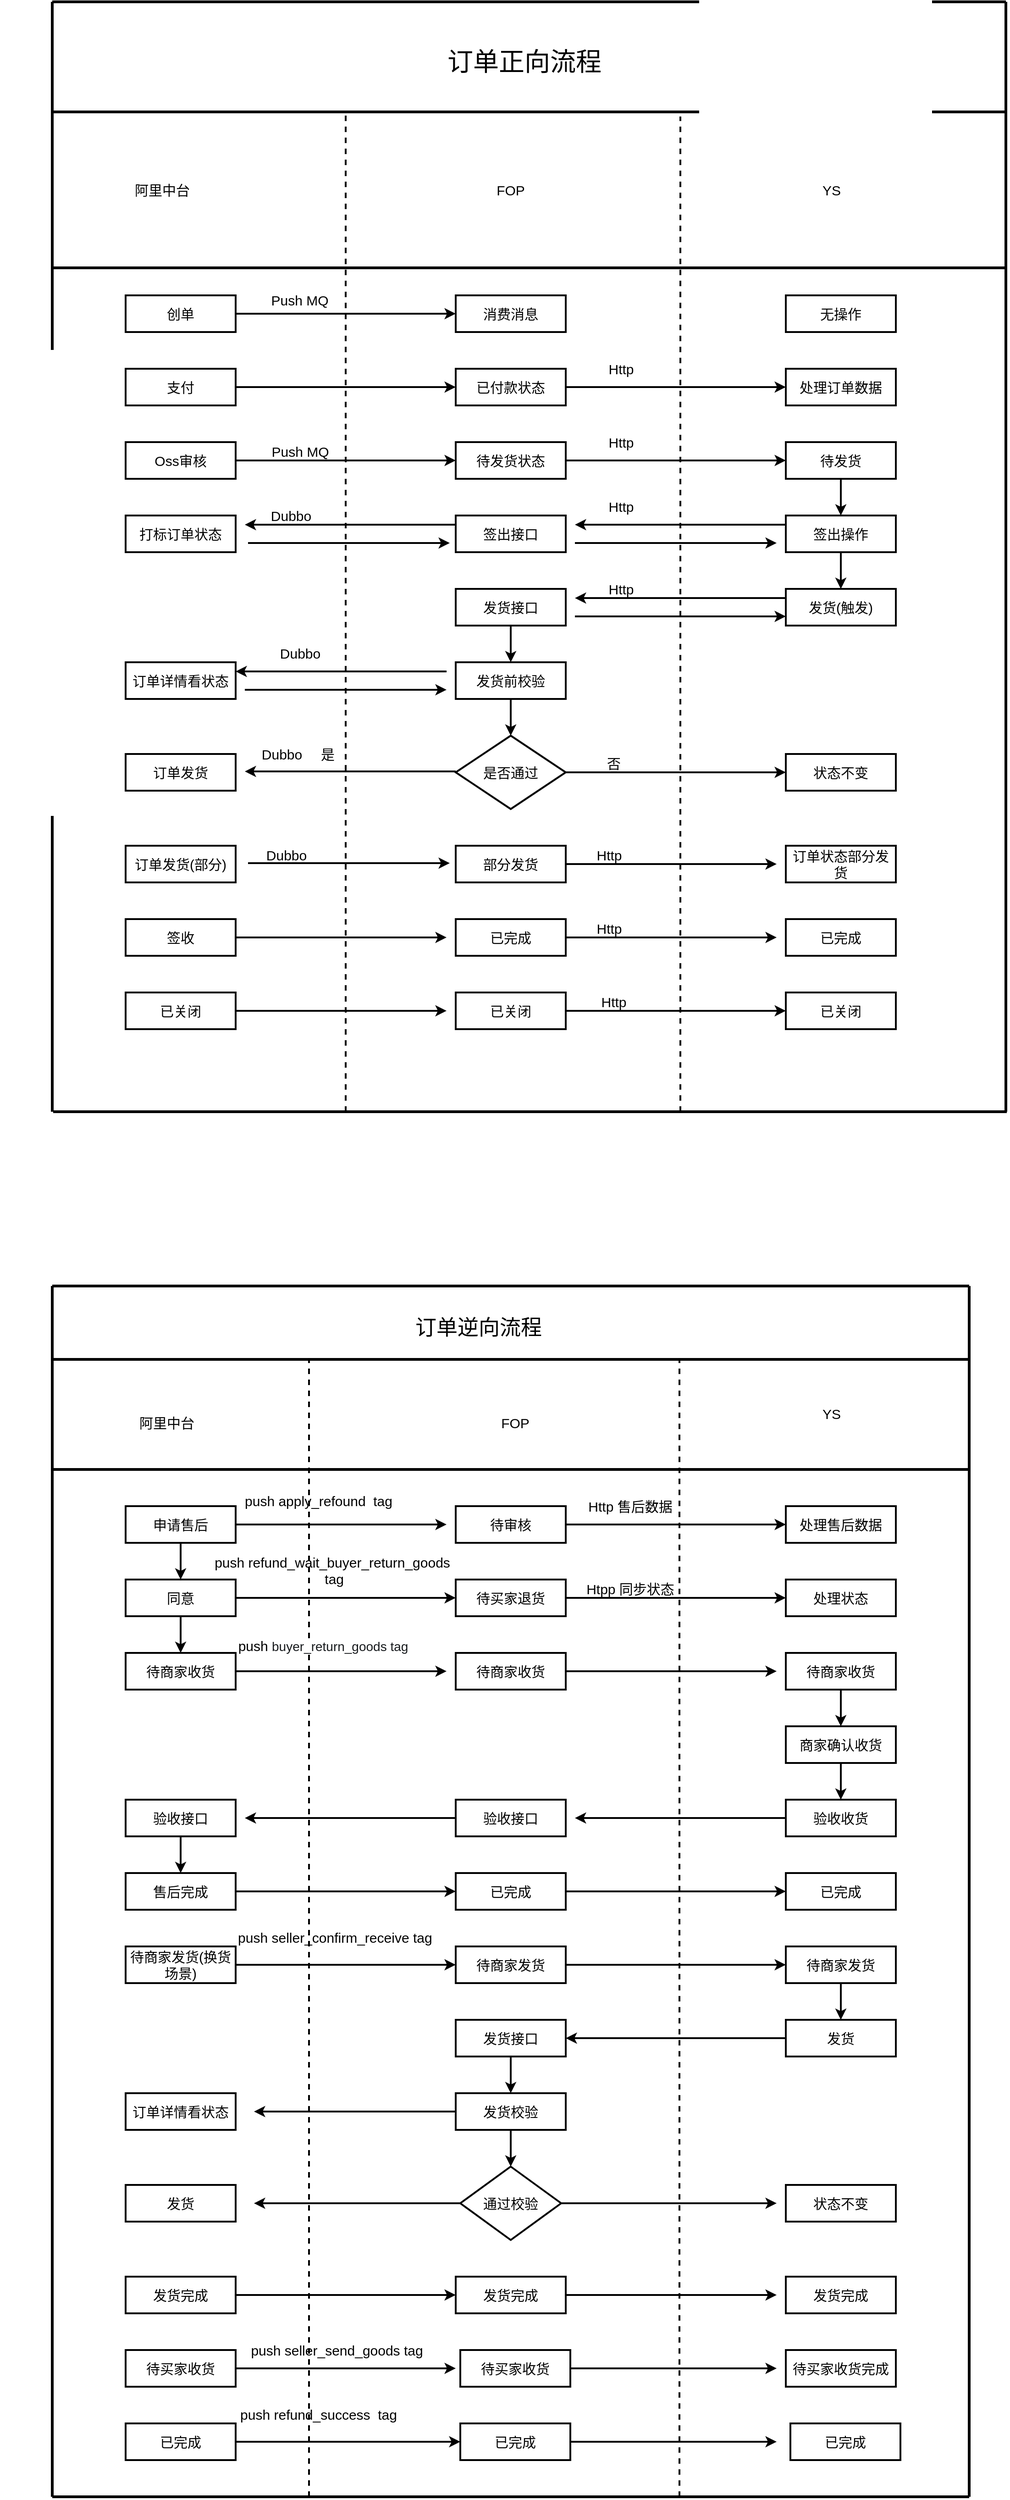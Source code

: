 <mxfile version="15.8.3" type="github">
  <diagram id="vfUaAV9-EmiEBsWPeIF8" name="第 1 页">
    <mxGraphModel dx="1326" dy="762" grid="1" gridSize="10" guides="1" tooltips="1" connect="1" arrows="1" fold="1" page="1" pageScale="1" pageWidth="827" pageHeight="1169" math="0" shadow="0">
      <root>
        <mxCell id="0" />
        <mxCell id="1" parent="0" />
        <mxCell id="Dxqzf1UQk-dlqPPLC9W0-2" value="" style="shape=link;html=1;rounded=0;" edge="1" parent="1">
          <mxGeometry width="100" relative="1" as="geometry">
            <mxPoint x="160" y="260" as="sourcePoint" />
            <mxPoint x="160" y="260" as="targetPoint" />
          </mxGeometry>
        </mxCell>
        <mxCell id="Dxqzf1UQk-dlqPPLC9W0-3" value="" style="endArrow=none;html=1;rounded=0;strokeWidth=3;" edge="1" parent="1">
          <mxGeometry width="50" height="50" relative="1" as="geometry">
            <mxPoint x="200" y="120" as="sourcePoint" />
            <mxPoint x="1240" y="120" as="targetPoint" />
          </mxGeometry>
        </mxCell>
        <mxCell id="Dxqzf1UQk-dlqPPLC9W0-5" value="" style="endArrow=none;html=1;rounded=0;strokeWidth=3;" edge="1" parent="1">
          <mxGeometry width="50" height="50" relative="1" as="geometry">
            <mxPoint x="200" y="1330" as="sourcePoint" />
            <mxPoint x="200" y="120" as="targetPoint" />
          </mxGeometry>
        </mxCell>
        <mxCell id="Dxqzf1UQk-dlqPPLC9W0-6" value="&lt;font style=&quot;font-size: 15px&quot;&gt;阿里中台&lt;/font&gt;" style="text;html=1;strokeColor=none;fillColor=none;align=center;verticalAlign=middle;whiteSpace=wrap;rounded=0;strokeWidth=3;" vertex="1" parent="1">
          <mxGeometry x="280" y="310" width="80" height="30" as="geometry" />
        </mxCell>
        <mxCell id="Dxqzf1UQk-dlqPPLC9W0-8" value="&lt;span style=&quot;font-size: 15px&quot;&gt;FOP&lt;/span&gt;" style="text;html=1;strokeColor=none;fillColor=none;align=center;verticalAlign=middle;whiteSpace=wrap;rounded=0;strokeWidth=3;" vertex="1" parent="1">
          <mxGeometry x="660" y="310" width="80" height="30" as="geometry" />
        </mxCell>
        <mxCell id="Dxqzf1UQk-dlqPPLC9W0-9" value="&lt;span style=&quot;font-size: 15px&quot;&gt;YS&lt;/span&gt;" style="text;html=1;strokeColor=none;fillColor=none;align=center;verticalAlign=middle;whiteSpace=wrap;rounded=0;strokeWidth=3;" vertex="1" parent="1">
          <mxGeometry x="1010" y="310" width="80" height="30" as="geometry" />
        </mxCell>
        <mxCell id="Dxqzf1UQk-dlqPPLC9W0-13" style="edgeStyle=orthogonalEdgeStyle;rounded=0;orthogonalLoop=1;jettySize=auto;html=1;entryX=0;entryY=0.5;entryDx=0;entryDy=0;fontSize=15;strokeWidth=2;" edge="1" parent="1" source="Dxqzf1UQk-dlqPPLC9W0-10" target="Dxqzf1UQk-dlqPPLC9W0-11">
          <mxGeometry relative="1" as="geometry" />
        </mxCell>
        <mxCell id="Dxqzf1UQk-dlqPPLC9W0-10" value="创单" style="rounded=0;whiteSpace=wrap;html=1;fontSize=15;strokeWidth=2;" vertex="1" parent="1">
          <mxGeometry x="280" y="440" width="120" height="40" as="geometry" />
        </mxCell>
        <mxCell id="Dxqzf1UQk-dlqPPLC9W0-11" value="消费消息" style="rounded=0;whiteSpace=wrap;html=1;fontSize=15;strokeWidth=2;" vertex="1" parent="1">
          <mxGeometry x="640" y="440" width="120" height="40" as="geometry" />
        </mxCell>
        <mxCell id="Dxqzf1UQk-dlqPPLC9W0-12" value="无操作" style="rounded=0;whiteSpace=wrap;html=1;fontSize=15;strokeWidth=2;" vertex="1" parent="1">
          <mxGeometry x="1000" y="440" width="120" height="40" as="geometry" />
        </mxCell>
        <mxCell id="Dxqzf1UQk-dlqPPLC9W0-14" value="Push MQ" style="text;html=1;strokeColor=none;fillColor=none;align=center;verticalAlign=middle;whiteSpace=wrap;rounded=0;fontSize=15;" vertex="1" parent="1">
          <mxGeometry x="425" y="430" width="90" height="30" as="geometry" />
        </mxCell>
        <mxCell id="Dxqzf1UQk-dlqPPLC9W0-17" style="edgeStyle=orthogonalEdgeStyle;rounded=0;orthogonalLoop=1;jettySize=auto;html=1;entryX=0;entryY=0.5;entryDx=0;entryDy=0;fontSize=15;strokeWidth=2;" edge="1" parent="1" source="Dxqzf1UQk-dlqPPLC9W0-15" target="Dxqzf1UQk-dlqPPLC9W0-16">
          <mxGeometry relative="1" as="geometry" />
        </mxCell>
        <mxCell id="Dxqzf1UQk-dlqPPLC9W0-15" value="支付" style="rounded=0;whiteSpace=wrap;html=1;fontSize=15;strokeWidth=2;" vertex="1" parent="1">
          <mxGeometry x="280" y="520" width="120" height="40" as="geometry" />
        </mxCell>
        <mxCell id="Dxqzf1UQk-dlqPPLC9W0-19" style="edgeStyle=orthogonalEdgeStyle;rounded=0;orthogonalLoop=1;jettySize=auto;html=1;entryX=0;entryY=0.5;entryDx=0;entryDy=0;fontSize=15;strokeWidth=2;" edge="1" parent="1" source="Dxqzf1UQk-dlqPPLC9W0-16" target="Dxqzf1UQk-dlqPPLC9W0-18">
          <mxGeometry relative="1" as="geometry" />
        </mxCell>
        <mxCell id="Dxqzf1UQk-dlqPPLC9W0-16" value="已付款状态" style="rounded=0;whiteSpace=wrap;html=1;fontSize=15;strokeWidth=2;" vertex="1" parent="1">
          <mxGeometry x="640" y="520" width="120" height="40" as="geometry" />
        </mxCell>
        <mxCell id="Dxqzf1UQk-dlqPPLC9W0-18" value="处理订单数据" style="rounded=0;whiteSpace=wrap;html=1;fontSize=15;strokeWidth=2;" vertex="1" parent="1">
          <mxGeometry x="1000" y="520" width="120" height="40" as="geometry" />
        </mxCell>
        <mxCell id="Dxqzf1UQk-dlqPPLC9W0-20" value="Http" style="text;html=1;align=center;verticalAlign=middle;resizable=0;points=[];autosize=1;strokeColor=none;fillColor=none;fontSize=15;" vertex="1" parent="1">
          <mxGeometry x="800" y="510" width="40" height="20" as="geometry" />
        </mxCell>
        <mxCell id="Dxqzf1UQk-dlqPPLC9W0-24" style="edgeStyle=orthogonalEdgeStyle;rounded=0;orthogonalLoop=1;jettySize=auto;html=1;entryX=0;entryY=0.5;entryDx=0;entryDy=0;fontSize=15;strokeWidth=2;" edge="1" parent="1" source="Dxqzf1UQk-dlqPPLC9W0-21" target="Dxqzf1UQk-dlqPPLC9W0-22">
          <mxGeometry relative="1" as="geometry" />
        </mxCell>
        <mxCell id="Dxqzf1UQk-dlqPPLC9W0-21" value="Oss审核" style="rounded=0;whiteSpace=wrap;html=1;fontSize=15;strokeWidth=2;" vertex="1" parent="1">
          <mxGeometry x="280" y="600" width="120" height="40" as="geometry" />
        </mxCell>
        <mxCell id="Dxqzf1UQk-dlqPPLC9W0-25" style="edgeStyle=orthogonalEdgeStyle;rounded=0;orthogonalLoop=1;jettySize=auto;html=1;entryX=0;entryY=0.5;entryDx=0;entryDy=0;fontSize=15;strokeWidth=2;" edge="1" parent="1" source="Dxqzf1UQk-dlqPPLC9W0-22" target="Dxqzf1UQk-dlqPPLC9W0-23">
          <mxGeometry relative="1" as="geometry" />
        </mxCell>
        <mxCell id="Dxqzf1UQk-dlqPPLC9W0-22" value="待发货状态" style="rounded=0;whiteSpace=wrap;html=1;fontSize=15;strokeWidth=2;" vertex="1" parent="1">
          <mxGeometry x="640" y="600" width="120" height="40" as="geometry" />
        </mxCell>
        <mxCell id="Dxqzf1UQk-dlqPPLC9W0-29" value="" style="edgeStyle=orthogonalEdgeStyle;rounded=0;orthogonalLoop=1;jettySize=auto;html=1;fontSize=15;strokeWidth=2;" edge="1" parent="1" source="Dxqzf1UQk-dlqPPLC9W0-23" target="Dxqzf1UQk-dlqPPLC9W0-28">
          <mxGeometry relative="1" as="geometry" />
        </mxCell>
        <mxCell id="Dxqzf1UQk-dlqPPLC9W0-23" value="待发货" style="rounded=0;whiteSpace=wrap;html=1;fontSize=15;strokeWidth=2;" vertex="1" parent="1">
          <mxGeometry x="1000" y="600" width="120" height="40" as="geometry" />
        </mxCell>
        <mxCell id="Dxqzf1UQk-dlqPPLC9W0-26" value="Http" style="text;html=1;align=center;verticalAlign=middle;resizable=0;points=[];autosize=1;strokeColor=none;fillColor=none;fontSize=15;" vertex="1" parent="1">
          <mxGeometry x="800" y="590" width="40" height="20" as="geometry" />
        </mxCell>
        <mxCell id="Dxqzf1UQk-dlqPPLC9W0-27" value="Push MQ" style="text;html=1;align=center;verticalAlign=middle;resizable=0;points=[];autosize=1;strokeColor=none;fillColor=none;fontSize=15;" vertex="1" parent="1">
          <mxGeometry x="430" y="600" width="80" height="20" as="geometry" />
        </mxCell>
        <mxCell id="Dxqzf1UQk-dlqPPLC9W0-40" style="edgeStyle=orthogonalEdgeStyle;rounded=0;orthogonalLoop=1;jettySize=auto;html=1;entryX=0.5;entryY=0;entryDx=0;entryDy=0;fontSize=15;strokeWidth=2;" edge="1" parent="1" source="Dxqzf1UQk-dlqPPLC9W0-28" target="Dxqzf1UQk-dlqPPLC9W0-39">
          <mxGeometry relative="1" as="geometry" />
        </mxCell>
        <mxCell id="Dxqzf1UQk-dlqPPLC9W0-28" value="签出操作" style="rounded=0;whiteSpace=wrap;html=1;fontSize=15;strokeWidth=2;" vertex="1" parent="1">
          <mxGeometry x="1000" y="680" width="120" height="40" as="geometry" />
        </mxCell>
        <mxCell id="Dxqzf1UQk-dlqPPLC9W0-30" value="签出接口" style="rounded=0;whiteSpace=wrap;html=1;fontSize=15;strokeWidth=2;" vertex="1" parent="1">
          <mxGeometry x="640" y="680" width="120" height="40" as="geometry" />
        </mxCell>
        <mxCell id="Dxqzf1UQk-dlqPPLC9W0-31" value="打标订单状态" style="rounded=0;whiteSpace=wrap;html=1;fontSize=15;strokeWidth=2;" vertex="1" parent="1">
          <mxGeometry x="280" y="680" width="120" height="40" as="geometry" />
        </mxCell>
        <mxCell id="Dxqzf1UQk-dlqPPLC9W0-33" value="" style="endArrow=classic;html=1;rounded=0;fontSize=15;strokeWidth=2;" edge="1" parent="1">
          <mxGeometry width="50" height="50" relative="1" as="geometry">
            <mxPoint x="990" y="690" as="sourcePoint" />
            <mxPoint x="770" y="690" as="targetPoint" />
            <Array as="points">
              <mxPoint x="1000" y="690" />
            </Array>
          </mxGeometry>
        </mxCell>
        <mxCell id="Dxqzf1UQk-dlqPPLC9W0-34" value="" style="endArrow=classic;html=1;rounded=0;fontSize=15;strokeWidth=2;" edge="1" parent="1">
          <mxGeometry width="50" height="50" relative="1" as="geometry">
            <mxPoint x="630" y="690" as="sourcePoint" />
            <mxPoint x="410" y="690" as="targetPoint" />
            <Array as="points">
              <mxPoint x="640" y="690" />
            </Array>
          </mxGeometry>
        </mxCell>
        <mxCell id="Dxqzf1UQk-dlqPPLC9W0-35" value="" style="endArrow=classic;html=1;rounded=0;fontSize=15;strokeWidth=2;" edge="1" parent="1">
          <mxGeometry width="50" height="50" relative="1" as="geometry">
            <mxPoint x="423.5" y="710" as="sourcePoint" />
            <mxPoint x="633.5" y="710" as="targetPoint" />
            <Array as="points">
              <mxPoint x="413.5" y="710" />
            </Array>
          </mxGeometry>
        </mxCell>
        <mxCell id="Dxqzf1UQk-dlqPPLC9W0-36" value="" style="endArrow=classic;html=1;rounded=0;fontSize=15;strokeWidth=2;" edge="1" parent="1">
          <mxGeometry width="50" height="50" relative="1" as="geometry">
            <mxPoint x="780" y="710" as="sourcePoint" />
            <mxPoint x="990" y="710" as="targetPoint" />
            <Array as="points">
              <mxPoint x="770" y="710" />
            </Array>
          </mxGeometry>
        </mxCell>
        <mxCell id="Dxqzf1UQk-dlqPPLC9W0-37" value="Http" style="text;html=1;align=center;verticalAlign=middle;resizable=0;points=[];autosize=1;strokeColor=none;fillColor=none;fontSize=15;" vertex="1" parent="1">
          <mxGeometry x="800" y="660" width="40" height="20" as="geometry" />
        </mxCell>
        <mxCell id="Dxqzf1UQk-dlqPPLC9W0-38" value="Dubbo" style="text;html=1;align=center;verticalAlign=middle;resizable=0;points=[];autosize=1;strokeColor=none;fillColor=none;fontSize=15;" vertex="1" parent="1">
          <mxGeometry x="430" y="670" width="60" height="20" as="geometry" />
        </mxCell>
        <mxCell id="Dxqzf1UQk-dlqPPLC9W0-39" value="发货(触发)" style="rounded=0;whiteSpace=wrap;html=1;fontSize=15;strokeWidth=2;" vertex="1" parent="1">
          <mxGeometry x="1000" y="760" width="120" height="40" as="geometry" />
        </mxCell>
        <mxCell id="Dxqzf1UQk-dlqPPLC9W0-50" value="" style="edgeStyle=orthogonalEdgeStyle;rounded=0;orthogonalLoop=1;jettySize=auto;html=1;fontSize=15;strokeWidth=2;" edge="1" parent="1" source="Dxqzf1UQk-dlqPPLC9W0-41" target="Dxqzf1UQk-dlqPPLC9W0-49">
          <mxGeometry relative="1" as="geometry" />
        </mxCell>
        <mxCell id="Dxqzf1UQk-dlqPPLC9W0-41" value="发货接口" style="rounded=0;whiteSpace=wrap;html=1;fontSize=15;strokeWidth=2;" vertex="1" parent="1">
          <mxGeometry x="640" y="760" width="120" height="40" as="geometry" />
        </mxCell>
        <mxCell id="Dxqzf1UQk-dlqPPLC9W0-42" value="订单详情看状态" style="rounded=0;whiteSpace=wrap;html=1;fontSize=15;strokeWidth=2;" vertex="1" parent="1">
          <mxGeometry x="280" y="840" width="120" height="40" as="geometry" />
        </mxCell>
        <mxCell id="Dxqzf1UQk-dlqPPLC9W0-43" value="" style="endArrow=classic;html=1;rounded=0;fontSize=15;strokeWidth=2;" edge="1" parent="1">
          <mxGeometry width="50" height="50" relative="1" as="geometry">
            <mxPoint x="990" y="770" as="sourcePoint" />
            <mxPoint x="770" y="770" as="targetPoint" />
            <Array as="points">
              <mxPoint x="1000" y="770" />
              <mxPoint x="890" y="770" />
            </Array>
          </mxGeometry>
        </mxCell>
        <mxCell id="Dxqzf1UQk-dlqPPLC9W0-44" value="" style="endArrow=classic;html=1;rounded=0;fontSize=15;strokeWidth=2;" edge="1" parent="1">
          <mxGeometry width="50" height="50" relative="1" as="geometry">
            <mxPoint x="790" y="790" as="sourcePoint" />
            <mxPoint x="1000" y="790" as="targetPoint" />
            <Array as="points">
              <mxPoint x="770" y="790" />
            </Array>
          </mxGeometry>
        </mxCell>
        <mxCell id="Dxqzf1UQk-dlqPPLC9W0-45" value="" style="endArrow=classic;html=1;rounded=0;fontSize=15;strokeWidth=2;" edge="1" parent="1">
          <mxGeometry width="50" height="50" relative="1" as="geometry">
            <mxPoint x="420" y="870" as="sourcePoint" />
            <mxPoint x="630" y="870" as="targetPoint" />
            <Array as="points">
              <mxPoint x="410" y="870" />
            </Array>
          </mxGeometry>
        </mxCell>
        <mxCell id="Dxqzf1UQk-dlqPPLC9W0-46" value="" style="endArrow=classic;html=1;rounded=0;fontSize=15;strokeWidth=2;" edge="1" parent="1">
          <mxGeometry width="50" height="50" relative="1" as="geometry">
            <mxPoint x="630" y="959" as="sourcePoint" />
            <mxPoint x="410" y="959" as="targetPoint" />
            <Array as="points">
              <mxPoint x="640" y="959" />
              <mxPoint x="530" y="959" />
            </Array>
          </mxGeometry>
        </mxCell>
        <mxCell id="Dxqzf1UQk-dlqPPLC9W0-47" value="Dubbo" style="text;html=1;align=center;verticalAlign=middle;resizable=0;points=[];autosize=1;strokeColor=none;fillColor=none;fontSize=15;" vertex="1" parent="1">
          <mxGeometry x="440" y="820" width="60" height="20" as="geometry" />
        </mxCell>
        <mxCell id="Dxqzf1UQk-dlqPPLC9W0-48" value="Http" style="text;html=1;align=center;verticalAlign=middle;resizable=0;points=[];autosize=1;strokeColor=none;fillColor=none;fontSize=15;" vertex="1" parent="1">
          <mxGeometry x="800" y="750" width="40" height="20" as="geometry" />
        </mxCell>
        <mxCell id="Dxqzf1UQk-dlqPPLC9W0-53" value="" style="edgeStyle=orthogonalEdgeStyle;rounded=0;orthogonalLoop=1;jettySize=auto;html=1;fontSize=15;strokeWidth=2;" edge="1" parent="1" source="Dxqzf1UQk-dlqPPLC9W0-49" target="Dxqzf1UQk-dlqPPLC9W0-52">
          <mxGeometry relative="1" as="geometry" />
        </mxCell>
        <mxCell id="Dxqzf1UQk-dlqPPLC9W0-49" value="发货前校验" style="rounded=0;whiteSpace=wrap;html=1;fontSize=15;strokeWidth=2;" vertex="1" parent="1">
          <mxGeometry x="640" y="840" width="120" height="40" as="geometry" />
        </mxCell>
        <mxCell id="Dxqzf1UQk-dlqPPLC9W0-55" style="edgeStyle=orthogonalEdgeStyle;rounded=0;orthogonalLoop=1;jettySize=auto;html=1;entryX=0;entryY=0.5;entryDx=0;entryDy=0;fontSize=15;strokeWidth=2;" edge="1" parent="1" source="Dxqzf1UQk-dlqPPLC9W0-52" target="Dxqzf1UQk-dlqPPLC9W0-54">
          <mxGeometry relative="1" as="geometry" />
        </mxCell>
        <mxCell id="Dxqzf1UQk-dlqPPLC9W0-52" value="是否通过" style="rhombus;whiteSpace=wrap;html=1;fontSize=15;strokeWidth=2;" vertex="1" parent="1">
          <mxGeometry x="640" y="920" width="120" height="80" as="geometry" />
        </mxCell>
        <mxCell id="Dxqzf1UQk-dlqPPLC9W0-54" value="状态不变" style="rounded=0;whiteSpace=wrap;html=1;fontSize=15;strokeWidth=2;" vertex="1" parent="1">
          <mxGeometry x="1000" y="940" width="120" height="40" as="geometry" />
        </mxCell>
        <mxCell id="Dxqzf1UQk-dlqPPLC9W0-56" value="否" style="text;html=1;align=center;verticalAlign=middle;resizable=0;points=[];autosize=1;strokeColor=none;fillColor=none;fontSize=15;" vertex="1" parent="1">
          <mxGeometry x="797" y="940" width="30" height="20" as="geometry" />
        </mxCell>
        <mxCell id="Dxqzf1UQk-dlqPPLC9W0-57" value="订单发货" style="rounded=0;whiteSpace=wrap;html=1;fontSize=15;strokeWidth=2;" vertex="1" parent="1">
          <mxGeometry x="280" y="940" width="120" height="40" as="geometry" />
        </mxCell>
        <mxCell id="Dxqzf1UQk-dlqPPLC9W0-58" value="" style="endArrow=classic;html=1;rounded=0;fontSize=15;strokeWidth=2;" edge="1" parent="1">
          <mxGeometry width="50" height="50" relative="1" as="geometry">
            <mxPoint x="620" y="850" as="sourcePoint" />
            <mxPoint x="400" y="850" as="targetPoint" />
            <Array as="points">
              <mxPoint x="630" y="850" />
            </Array>
          </mxGeometry>
        </mxCell>
        <mxCell id="Dxqzf1UQk-dlqPPLC9W0-59" value="Dubbo" style="text;html=1;align=center;verticalAlign=middle;resizable=0;points=[];autosize=1;strokeColor=none;fillColor=none;fontSize=15;" vertex="1" parent="1">
          <mxGeometry x="420" y="930" width="60" height="20" as="geometry" />
        </mxCell>
        <mxCell id="Dxqzf1UQk-dlqPPLC9W0-65" style="edgeStyle=orthogonalEdgeStyle;rounded=0;orthogonalLoop=1;jettySize=auto;html=1;fontSize=15;strokeWidth=2;" edge="1" parent="1" source="Dxqzf1UQk-dlqPPLC9W0-60">
          <mxGeometry relative="1" as="geometry">
            <mxPoint x="990" y="1060" as="targetPoint" />
          </mxGeometry>
        </mxCell>
        <mxCell id="Dxqzf1UQk-dlqPPLC9W0-60" value="部分发货" style="rounded=0;whiteSpace=wrap;html=1;fontSize=15;strokeWidth=2;" vertex="1" parent="1">
          <mxGeometry x="640" y="1040" width="120" height="40" as="geometry" />
        </mxCell>
        <mxCell id="Dxqzf1UQk-dlqPPLC9W0-63" value="是" style="text;html=1;align=center;verticalAlign=middle;resizable=0;points=[];autosize=1;strokeColor=none;fillColor=none;fontSize=15;" vertex="1" parent="1">
          <mxGeometry x="485" y="930" width="30" height="20" as="geometry" />
        </mxCell>
        <mxCell id="Dxqzf1UQk-dlqPPLC9W0-64" value="订单状态部分发货" style="rounded=0;whiteSpace=wrap;html=1;fontSize=15;strokeWidth=2;" vertex="1" parent="1">
          <mxGeometry x="1000" y="1040" width="120" height="40" as="geometry" />
        </mxCell>
        <mxCell id="Dxqzf1UQk-dlqPPLC9W0-66" value="订单发货(部分)" style="rounded=0;whiteSpace=wrap;html=1;fontSize=15;strokeWidth=2;" vertex="1" parent="1">
          <mxGeometry x="280" y="1040" width="120" height="40" as="geometry" />
        </mxCell>
        <mxCell id="Dxqzf1UQk-dlqPPLC9W0-68" value="Http" style="text;html=1;align=center;verticalAlign=middle;resizable=0;points=[];autosize=1;strokeColor=none;fillColor=none;fontSize=15;" vertex="1" parent="1">
          <mxGeometry x="787" y="1040" width="40" height="20" as="geometry" />
        </mxCell>
        <mxCell id="Dxqzf1UQk-dlqPPLC9W0-73" style="edgeStyle=orthogonalEdgeStyle;rounded=0;orthogonalLoop=1;jettySize=auto;html=1;fontSize=15;strokeWidth=2;" edge="1" parent="1" source="Dxqzf1UQk-dlqPPLC9W0-69">
          <mxGeometry relative="1" as="geometry">
            <mxPoint x="990" y="1140" as="targetPoint" />
          </mxGeometry>
        </mxCell>
        <mxCell id="Dxqzf1UQk-dlqPPLC9W0-69" value="已完成" style="rounded=0;whiteSpace=wrap;html=1;fontSize=15;strokeWidth=2;" vertex="1" parent="1">
          <mxGeometry x="640" y="1120" width="120" height="40" as="geometry" />
        </mxCell>
        <mxCell id="Dxqzf1UQk-dlqPPLC9W0-70" value="已完成" style="rounded=0;whiteSpace=wrap;html=1;fontSize=15;strokeWidth=2;" vertex="1" parent="1">
          <mxGeometry x="1000" y="1120" width="120" height="40" as="geometry" />
        </mxCell>
        <mxCell id="Dxqzf1UQk-dlqPPLC9W0-173" style="edgeStyle=orthogonalEdgeStyle;rounded=0;orthogonalLoop=1;jettySize=auto;html=1;fontSize=23;strokeWidth=2;" edge="1" parent="1" source="Dxqzf1UQk-dlqPPLC9W0-71">
          <mxGeometry relative="1" as="geometry">
            <mxPoint x="630" y="1140" as="targetPoint" />
          </mxGeometry>
        </mxCell>
        <mxCell id="Dxqzf1UQk-dlqPPLC9W0-71" value="签收" style="rounded=0;whiteSpace=wrap;html=1;fontSize=15;strokeWidth=2;" vertex="1" parent="1">
          <mxGeometry x="280" y="1120" width="120" height="40" as="geometry" />
        </mxCell>
        <mxCell id="Dxqzf1UQk-dlqPPLC9W0-78" style="edgeStyle=orthogonalEdgeStyle;rounded=0;orthogonalLoop=1;jettySize=auto;html=1;entryX=0;entryY=0.5;entryDx=0;entryDy=0;fontSize=15;strokeWidth=2;" edge="1" parent="1" source="Dxqzf1UQk-dlqPPLC9W0-74" target="Dxqzf1UQk-dlqPPLC9W0-75">
          <mxGeometry relative="1" as="geometry" />
        </mxCell>
        <mxCell id="Dxqzf1UQk-dlqPPLC9W0-74" value="已关闭" style="rounded=0;whiteSpace=wrap;html=1;fontSize=15;strokeWidth=2;" vertex="1" parent="1">
          <mxGeometry x="640" y="1200" width="120" height="40" as="geometry" />
        </mxCell>
        <mxCell id="Dxqzf1UQk-dlqPPLC9W0-75" value="已关闭" style="rounded=0;whiteSpace=wrap;html=1;fontSize=15;strokeWidth=2;" vertex="1" parent="1">
          <mxGeometry x="1000" y="1200" width="120" height="40" as="geometry" />
        </mxCell>
        <mxCell id="Dxqzf1UQk-dlqPPLC9W0-174" style="edgeStyle=orthogonalEdgeStyle;rounded=0;orthogonalLoop=1;jettySize=auto;html=1;fontSize=23;strokeWidth=2;" edge="1" parent="1" source="Dxqzf1UQk-dlqPPLC9W0-76">
          <mxGeometry relative="1" as="geometry">
            <mxPoint x="630" y="1220" as="targetPoint" />
          </mxGeometry>
        </mxCell>
        <mxCell id="Dxqzf1UQk-dlqPPLC9W0-76" value="已关闭" style="rounded=0;whiteSpace=wrap;html=1;fontSize=15;strokeWidth=2;" vertex="1" parent="1">
          <mxGeometry x="280" y="1200" width="120" height="40" as="geometry" />
        </mxCell>
        <mxCell id="Dxqzf1UQk-dlqPPLC9W0-79" value="Http" style="text;html=1;align=center;verticalAlign=middle;resizable=0;points=[];autosize=1;strokeColor=none;fillColor=none;fontSize=15;" vertex="1" parent="1">
          <mxGeometry x="787" y="1120" width="40" height="20" as="geometry" />
        </mxCell>
        <mxCell id="Dxqzf1UQk-dlqPPLC9W0-80" value="Http" style="text;html=1;align=center;verticalAlign=middle;resizable=0;points=[];autosize=1;strokeColor=none;fillColor=none;fontSize=15;" vertex="1" parent="1">
          <mxGeometry x="792" y="1200" width="40" height="20" as="geometry" />
        </mxCell>
        <mxCell id="Dxqzf1UQk-dlqPPLC9W0-81" value="Dubbo" style="text;html=1;align=center;verticalAlign=middle;resizable=0;points=[];autosize=1;strokeColor=none;fillColor=none;fontSize=15;" vertex="1" parent="1">
          <mxGeometry x="425" y="1040" width="60" height="20" as="geometry" />
        </mxCell>
        <mxCell id="Dxqzf1UQk-dlqPPLC9W0-84" value="" style="endArrow=none;html=1;rounded=0;strokeWidth=3;" edge="1" parent="1">
          <mxGeometry width="50" height="50" relative="1" as="geometry">
            <mxPoint x="200" y="1520" as="sourcePoint" />
            <mxPoint x="1200" y="1520" as="targetPoint" />
          </mxGeometry>
        </mxCell>
        <mxCell id="Dxqzf1UQk-dlqPPLC9W0-86" value="&lt;font style=&quot;font-size: 28px&quot;&gt;订单正向流程&lt;/font&gt;" style="text;html=1;strokeColor=none;fillColor=none;align=center;verticalAlign=middle;whiteSpace=wrap;rounded=0;fontSize=15;" vertex="1" parent="1">
          <mxGeometry x="545" y="170" width="340" height="30" as="geometry" />
        </mxCell>
        <mxCell id="Dxqzf1UQk-dlqPPLC9W0-87" value="&lt;span style=&quot;font-size: 15px&quot;&gt;阿里中台&lt;/span&gt;" style="text;html=1;strokeColor=none;fillColor=none;align=center;verticalAlign=middle;whiteSpace=wrap;rounded=0;fontSize=28;" vertex="1" parent="1">
          <mxGeometry x="280" y="1650" width="90" height="30" as="geometry" />
        </mxCell>
        <mxCell id="Dxqzf1UQk-dlqPPLC9W0-88" value="&lt;span style=&quot;font-size: 15px&quot;&gt;FOP&lt;/span&gt;" style="text;html=1;strokeColor=none;fillColor=none;align=center;verticalAlign=middle;whiteSpace=wrap;rounded=0;fontSize=28;" vertex="1" parent="1">
          <mxGeometry x="660" y="1650" width="90" height="30" as="geometry" />
        </mxCell>
        <mxCell id="Dxqzf1UQk-dlqPPLC9W0-89" value="&lt;span style=&quot;font-size: 15px&quot;&gt;YS&lt;/span&gt;" style="text;html=1;strokeColor=none;fillColor=none;align=center;verticalAlign=middle;whiteSpace=wrap;rounded=0;fontSize=28;" vertex="1" parent="1">
          <mxGeometry x="1005" y="1640" width="90" height="30" as="geometry" />
        </mxCell>
        <mxCell id="Dxqzf1UQk-dlqPPLC9W0-93" style="edgeStyle=orthogonalEdgeStyle;rounded=0;orthogonalLoop=1;jettySize=auto;html=1;fontSize=15;strokeWidth=2;" edge="1" parent="1" source="Dxqzf1UQk-dlqPPLC9W0-90">
          <mxGeometry relative="1" as="geometry">
            <mxPoint x="630" y="1780" as="targetPoint" />
          </mxGeometry>
        </mxCell>
        <mxCell id="Dxqzf1UQk-dlqPPLC9W0-126" value="" style="edgeStyle=orthogonalEdgeStyle;rounded=0;orthogonalLoop=1;jettySize=auto;html=1;fontSize=15;strokeWidth=2;" edge="1" parent="1" source="Dxqzf1UQk-dlqPPLC9W0-90" target="Dxqzf1UQk-dlqPPLC9W0-99">
          <mxGeometry relative="1" as="geometry" />
        </mxCell>
        <mxCell id="Dxqzf1UQk-dlqPPLC9W0-90" value="申请售后" style="rounded=0;whiteSpace=wrap;html=1;fontSize=15;strokeWidth=2;" vertex="1" parent="1">
          <mxGeometry x="280" y="1760" width="120" height="40" as="geometry" />
        </mxCell>
        <mxCell id="Dxqzf1UQk-dlqPPLC9W0-95" style="edgeStyle=orthogonalEdgeStyle;rounded=0;orthogonalLoop=1;jettySize=auto;html=1;entryX=0;entryY=0.5;entryDx=0;entryDy=0;fontSize=15;strokeWidth=2;" edge="1" parent="1" source="Dxqzf1UQk-dlqPPLC9W0-91" target="Dxqzf1UQk-dlqPPLC9W0-92">
          <mxGeometry relative="1" as="geometry" />
        </mxCell>
        <mxCell id="Dxqzf1UQk-dlqPPLC9W0-91" value="待审核" style="rounded=0;whiteSpace=wrap;html=1;fontSize=15;strokeWidth=2;" vertex="1" parent="1">
          <mxGeometry x="640" y="1760" width="120" height="40" as="geometry" />
        </mxCell>
        <mxCell id="Dxqzf1UQk-dlqPPLC9W0-92" value="处理售后数据" style="rounded=0;whiteSpace=wrap;html=1;fontSize=15;strokeWidth=2;" vertex="1" parent="1">
          <mxGeometry x="1000" y="1760" width="120" height="40" as="geometry" />
        </mxCell>
        <mxCell id="Dxqzf1UQk-dlqPPLC9W0-94" value="push apply_refound&amp;nbsp; tag" style="text;html=1;align=center;verticalAlign=middle;resizable=0;points=[];autosize=1;strokeColor=none;fillColor=none;fontSize=15;" vertex="1" parent="1">
          <mxGeometry x="400" y="1744" width="180" height="20" as="geometry" />
        </mxCell>
        <mxCell id="Dxqzf1UQk-dlqPPLC9W0-96" value="Http 售后数据" style="text;html=1;align=center;verticalAlign=middle;resizable=0;points=[];autosize=1;strokeColor=none;fillColor=none;fontSize=15;" vertex="1" parent="1">
          <mxGeometry x="775" y="1750" width="110" height="20" as="geometry" />
        </mxCell>
        <mxCell id="Dxqzf1UQk-dlqPPLC9W0-103" style="edgeStyle=orthogonalEdgeStyle;rounded=0;orthogonalLoop=1;jettySize=auto;html=1;entryX=0;entryY=0.5;entryDx=0;entryDy=0;fontSize=15;strokeWidth=2;" edge="1" parent="1" source="Dxqzf1UQk-dlqPPLC9W0-98" target="Dxqzf1UQk-dlqPPLC9W0-102">
          <mxGeometry relative="1" as="geometry" />
        </mxCell>
        <mxCell id="Dxqzf1UQk-dlqPPLC9W0-98" value="待买家退货" style="rounded=0;whiteSpace=wrap;html=1;fontSize=15;strokeWidth=2;" vertex="1" parent="1">
          <mxGeometry x="640" y="1840" width="120" height="40" as="geometry" />
        </mxCell>
        <mxCell id="Dxqzf1UQk-dlqPPLC9W0-100" style="edgeStyle=orthogonalEdgeStyle;rounded=0;orthogonalLoop=1;jettySize=auto;html=1;entryX=0;entryY=0.5;entryDx=0;entryDy=0;fontSize=15;strokeWidth=2;" edge="1" parent="1" source="Dxqzf1UQk-dlqPPLC9W0-99" target="Dxqzf1UQk-dlqPPLC9W0-98">
          <mxGeometry relative="1" as="geometry" />
        </mxCell>
        <mxCell id="Dxqzf1UQk-dlqPPLC9W0-127" value="" style="edgeStyle=orthogonalEdgeStyle;rounded=0;orthogonalLoop=1;jettySize=auto;html=1;fontSize=15;strokeWidth=2;" edge="1" parent="1" source="Dxqzf1UQk-dlqPPLC9W0-99" target="Dxqzf1UQk-dlqPPLC9W0-105">
          <mxGeometry relative="1" as="geometry" />
        </mxCell>
        <mxCell id="Dxqzf1UQk-dlqPPLC9W0-99" value="同意" style="rounded=0;whiteSpace=wrap;html=1;fontSize=15;strokeWidth=2;" vertex="1" parent="1">
          <mxGeometry x="280" y="1840" width="120" height="40" as="geometry" />
        </mxCell>
        <mxCell id="Dxqzf1UQk-dlqPPLC9W0-101" value="push&amp;nbsp;refund_wait_buyer_return_goods&lt;br&gt;&amp;nbsp;tag" style="text;html=1;align=center;verticalAlign=middle;resizable=0;points=[];autosize=1;strokeColor=none;fillColor=none;fontSize=15;" vertex="1" parent="1">
          <mxGeometry x="370" y="1810" width="270" height="40" as="geometry" />
        </mxCell>
        <mxCell id="Dxqzf1UQk-dlqPPLC9W0-102" value="处理状态" style="rounded=0;whiteSpace=wrap;html=1;fontSize=15;strokeWidth=2;" vertex="1" parent="1">
          <mxGeometry x="1000" y="1840" width="120" height="40" as="geometry" />
        </mxCell>
        <mxCell id="Dxqzf1UQk-dlqPPLC9W0-104" value="Htpp 同步状态" style="text;html=1;align=center;verticalAlign=middle;resizable=0;points=[];autosize=1;strokeColor=none;fillColor=none;fontSize=15;" vertex="1" parent="1">
          <mxGeometry x="775" y="1840" width="110" height="20" as="geometry" />
        </mxCell>
        <mxCell id="Dxqzf1UQk-dlqPPLC9W0-114" style="edgeStyle=orthogonalEdgeStyle;rounded=0;orthogonalLoop=1;jettySize=auto;html=1;fontSize=15;strokeWidth=2;" edge="1" parent="1" source="Dxqzf1UQk-dlqPPLC9W0-105">
          <mxGeometry relative="1" as="geometry">
            <mxPoint x="630" y="1940" as="targetPoint" />
          </mxGeometry>
        </mxCell>
        <mxCell id="Dxqzf1UQk-dlqPPLC9W0-105" value="待商家收货" style="rounded=0;whiteSpace=wrap;html=1;fontSize=15;strokeWidth=2;" vertex="1" parent="1">
          <mxGeometry x="280" y="1920" width="120" height="40" as="geometry" />
        </mxCell>
        <mxCell id="Dxqzf1UQk-dlqPPLC9W0-113" style="edgeStyle=orthogonalEdgeStyle;rounded=0;orthogonalLoop=1;jettySize=auto;html=1;fontSize=15;strokeWidth=2;" edge="1" parent="1" source="Dxqzf1UQk-dlqPPLC9W0-106">
          <mxGeometry relative="1" as="geometry">
            <mxPoint x="990" y="1940" as="targetPoint" />
          </mxGeometry>
        </mxCell>
        <mxCell id="Dxqzf1UQk-dlqPPLC9W0-106" value="待商家收货" style="rounded=0;whiteSpace=wrap;html=1;fontSize=15;strokeWidth=2;" vertex="1" parent="1">
          <mxGeometry x="640" y="1920" width="120" height="40" as="geometry" />
        </mxCell>
        <mxCell id="Dxqzf1UQk-dlqPPLC9W0-115" value="" style="edgeStyle=orthogonalEdgeStyle;rounded=0;orthogonalLoop=1;jettySize=auto;html=1;fontSize=15;strokeWidth=2;" edge="1" parent="1" source="Dxqzf1UQk-dlqPPLC9W0-107" target="Dxqzf1UQk-dlqPPLC9W0-108">
          <mxGeometry relative="1" as="geometry" />
        </mxCell>
        <mxCell id="Dxqzf1UQk-dlqPPLC9W0-107" value="待商家收货" style="rounded=0;whiteSpace=wrap;html=1;fontSize=15;strokeWidth=2;" vertex="1" parent="1">
          <mxGeometry x="1000" y="1920" width="120" height="40" as="geometry" />
        </mxCell>
        <mxCell id="Dxqzf1UQk-dlqPPLC9W0-116" value="" style="edgeStyle=orthogonalEdgeStyle;rounded=0;orthogonalLoop=1;jettySize=auto;html=1;fontSize=15;strokeWidth=2;" edge="1" parent="1" source="Dxqzf1UQk-dlqPPLC9W0-108" target="Dxqzf1UQk-dlqPPLC9W0-109">
          <mxGeometry relative="1" as="geometry" />
        </mxCell>
        <mxCell id="Dxqzf1UQk-dlqPPLC9W0-108" value="商家确认收货" style="rounded=0;whiteSpace=wrap;html=1;fontSize=15;strokeWidth=2;" vertex="1" parent="1">
          <mxGeometry x="1000" y="2000" width="120" height="40" as="geometry" />
        </mxCell>
        <mxCell id="Dxqzf1UQk-dlqPPLC9W0-117" style="edgeStyle=orthogonalEdgeStyle;rounded=0;orthogonalLoop=1;jettySize=auto;html=1;fontSize=15;strokeWidth=2;" edge="1" parent="1" source="Dxqzf1UQk-dlqPPLC9W0-109">
          <mxGeometry relative="1" as="geometry">
            <mxPoint x="770" y="2100" as="targetPoint" />
          </mxGeometry>
        </mxCell>
        <mxCell id="Dxqzf1UQk-dlqPPLC9W0-109" value="验收收货" style="rounded=0;whiteSpace=wrap;html=1;fontSize=15;strokeWidth=2;" vertex="1" parent="1">
          <mxGeometry x="1000" y="2080" width="120" height="40" as="geometry" />
        </mxCell>
        <mxCell id="Dxqzf1UQk-dlqPPLC9W0-118" style="edgeStyle=orthogonalEdgeStyle;rounded=0;orthogonalLoop=1;jettySize=auto;html=1;fontSize=15;strokeWidth=2;" edge="1" parent="1" source="Dxqzf1UQk-dlqPPLC9W0-110">
          <mxGeometry relative="1" as="geometry">
            <mxPoint x="410" y="2100" as="targetPoint" />
          </mxGeometry>
        </mxCell>
        <mxCell id="Dxqzf1UQk-dlqPPLC9W0-110" value="验收接口" style="rounded=0;whiteSpace=wrap;html=1;fontSize=15;strokeWidth=2;" vertex="1" parent="1">
          <mxGeometry x="640" y="2080" width="120" height="40" as="geometry" />
        </mxCell>
        <mxCell id="Dxqzf1UQk-dlqPPLC9W0-119" value="" style="edgeStyle=orthogonalEdgeStyle;rounded=0;orthogonalLoop=1;jettySize=auto;html=1;fontSize=15;strokeWidth=2;" edge="1" parent="1" source="Dxqzf1UQk-dlqPPLC9W0-111" target="Dxqzf1UQk-dlqPPLC9W0-112">
          <mxGeometry relative="1" as="geometry" />
        </mxCell>
        <mxCell id="Dxqzf1UQk-dlqPPLC9W0-111" value="验收接口" style="rounded=0;whiteSpace=wrap;html=1;fontSize=15;strokeWidth=2;" vertex="1" parent="1">
          <mxGeometry x="280" y="2080" width="120" height="40" as="geometry" />
        </mxCell>
        <mxCell id="Dxqzf1UQk-dlqPPLC9W0-122" style="edgeStyle=orthogonalEdgeStyle;rounded=0;orthogonalLoop=1;jettySize=auto;html=1;entryX=0;entryY=0.5;entryDx=0;entryDy=0;fontSize=15;strokeWidth=2;" edge="1" parent="1" source="Dxqzf1UQk-dlqPPLC9W0-112" target="Dxqzf1UQk-dlqPPLC9W0-120">
          <mxGeometry relative="1" as="geometry" />
        </mxCell>
        <mxCell id="Dxqzf1UQk-dlqPPLC9W0-112" value="售后完成" style="rounded=0;whiteSpace=wrap;html=1;fontSize=15;strokeWidth=2;" vertex="1" parent="1">
          <mxGeometry x="280" y="2160" width="120" height="40" as="geometry" />
        </mxCell>
        <mxCell id="Dxqzf1UQk-dlqPPLC9W0-124" style="edgeStyle=orthogonalEdgeStyle;rounded=0;orthogonalLoop=1;jettySize=auto;html=1;entryX=0;entryY=0.5;entryDx=0;entryDy=0;fontSize=15;strokeWidth=2;" edge="1" parent="1" source="Dxqzf1UQk-dlqPPLC9W0-120" target="Dxqzf1UQk-dlqPPLC9W0-123">
          <mxGeometry relative="1" as="geometry" />
        </mxCell>
        <mxCell id="Dxqzf1UQk-dlqPPLC9W0-120" value="已完成" style="rounded=0;whiteSpace=wrap;html=1;fontSize=15;strokeWidth=2;" vertex="1" parent="1">
          <mxGeometry x="640" y="2160" width="120" height="40" as="geometry" />
        </mxCell>
        <mxCell id="Dxqzf1UQk-dlqPPLC9W0-123" value="已完成" style="rounded=0;whiteSpace=wrap;html=1;fontSize=15;strokeWidth=2;" vertex="1" parent="1">
          <mxGeometry x="1000" y="2160" width="120" height="40" as="geometry" />
        </mxCell>
        <mxCell id="Dxqzf1UQk-dlqPPLC9W0-130" style="edgeStyle=orthogonalEdgeStyle;rounded=0;orthogonalLoop=1;jettySize=auto;html=1;entryX=0;entryY=0.5;entryDx=0;entryDy=0;fontSize=15;strokeWidth=2;" edge="1" parent="1" source="Dxqzf1UQk-dlqPPLC9W0-125" target="Dxqzf1UQk-dlqPPLC9W0-128">
          <mxGeometry relative="1" as="geometry" />
        </mxCell>
        <mxCell id="Dxqzf1UQk-dlqPPLC9W0-125" value="待商家发货(换货场景)" style="rounded=0;whiteSpace=wrap;html=1;fontSize=15;strokeWidth=2;" vertex="1" parent="1">
          <mxGeometry x="280" y="2240" width="120" height="40" as="geometry" />
        </mxCell>
        <mxCell id="Dxqzf1UQk-dlqPPLC9W0-131" style="edgeStyle=orthogonalEdgeStyle;rounded=0;orthogonalLoop=1;jettySize=auto;html=1;entryX=0;entryY=0.5;entryDx=0;entryDy=0;fontSize=15;strokeWidth=2;" edge="1" parent="1" source="Dxqzf1UQk-dlqPPLC9W0-128" target="Dxqzf1UQk-dlqPPLC9W0-129">
          <mxGeometry relative="1" as="geometry" />
        </mxCell>
        <mxCell id="Dxqzf1UQk-dlqPPLC9W0-128" value="待商家发货" style="rounded=0;whiteSpace=wrap;html=1;fontSize=15;strokeWidth=2;" vertex="1" parent="1">
          <mxGeometry x="640" y="2240" width="120" height="40" as="geometry" />
        </mxCell>
        <mxCell id="Dxqzf1UQk-dlqPPLC9W0-138" value="" style="edgeStyle=orthogonalEdgeStyle;rounded=0;orthogonalLoop=1;jettySize=auto;html=1;fontSize=15;strokeWidth=2;" edge="1" parent="1" source="Dxqzf1UQk-dlqPPLC9W0-129" target="Dxqzf1UQk-dlqPPLC9W0-132">
          <mxGeometry relative="1" as="geometry" />
        </mxCell>
        <mxCell id="Dxqzf1UQk-dlqPPLC9W0-129" value="待商家发货" style="rounded=0;whiteSpace=wrap;html=1;fontSize=15;strokeWidth=2;" vertex="1" parent="1">
          <mxGeometry x="1000" y="2240" width="120" height="40" as="geometry" />
        </mxCell>
        <mxCell id="Dxqzf1UQk-dlqPPLC9W0-139" style="edgeStyle=orthogonalEdgeStyle;rounded=0;orthogonalLoop=1;jettySize=auto;html=1;entryX=1;entryY=0.5;entryDx=0;entryDy=0;fontSize=15;strokeWidth=2;" edge="1" parent="1" source="Dxqzf1UQk-dlqPPLC9W0-132" target="Dxqzf1UQk-dlqPPLC9W0-133">
          <mxGeometry relative="1" as="geometry" />
        </mxCell>
        <mxCell id="Dxqzf1UQk-dlqPPLC9W0-132" value="发货" style="rounded=0;whiteSpace=wrap;html=1;fontSize=15;strokeWidth=2;" vertex="1" parent="1">
          <mxGeometry x="1000" y="2320" width="120" height="40" as="geometry" />
        </mxCell>
        <mxCell id="Dxqzf1UQk-dlqPPLC9W0-140" style="edgeStyle=orthogonalEdgeStyle;rounded=0;orthogonalLoop=1;jettySize=auto;html=1;entryX=0.5;entryY=0;entryDx=0;entryDy=0;fontSize=15;strokeWidth=2;" edge="1" parent="1" source="Dxqzf1UQk-dlqPPLC9W0-133" target="Dxqzf1UQk-dlqPPLC9W0-134">
          <mxGeometry relative="1" as="geometry" />
        </mxCell>
        <mxCell id="Dxqzf1UQk-dlqPPLC9W0-133" value="发货接口" style="rounded=0;whiteSpace=wrap;html=1;fontSize=15;strokeWidth=2;" vertex="1" parent="1">
          <mxGeometry x="640" y="2320" width="120" height="40" as="geometry" />
        </mxCell>
        <mxCell id="Dxqzf1UQk-dlqPPLC9W0-141" style="edgeStyle=orthogonalEdgeStyle;rounded=0;orthogonalLoop=1;jettySize=auto;html=1;fontSize=15;strokeWidth=2;" edge="1" parent="1" source="Dxqzf1UQk-dlqPPLC9W0-134">
          <mxGeometry relative="1" as="geometry">
            <mxPoint x="420" y="2420" as="targetPoint" />
          </mxGeometry>
        </mxCell>
        <mxCell id="Dxqzf1UQk-dlqPPLC9W0-143" value="" style="edgeStyle=orthogonalEdgeStyle;rounded=0;orthogonalLoop=1;jettySize=auto;html=1;fontSize=15;strokeWidth=2;" edge="1" parent="1" source="Dxqzf1UQk-dlqPPLC9W0-134" target="Dxqzf1UQk-dlqPPLC9W0-136">
          <mxGeometry relative="1" as="geometry" />
        </mxCell>
        <mxCell id="Dxqzf1UQk-dlqPPLC9W0-134" value="发货校验" style="rounded=0;whiteSpace=wrap;html=1;fontSize=15;strokeWidth=2;" vertex="1" parent="1">
          <mxGeometry x="640" y="2400" width="120" height="40" as="geometry" />
        </mxCell>
        <mxCell id="Dxqzf1UQk-dlqPPLC9W0-135" value="发货" style="rounded=0;whiteSpace=wrap;html=1;fontSize=15;strokeWidth=2;" vertex="1" parent="1">
          <mxGeometry x="280" y="2500" width="120" height="40" as="geometry" />
        </mxCell>
        <mxCell id="Dxqzf1UQk-dlqPPLC9W0-142" style="edgeStyle=orthogonalEdgeStyle;rounded=0;orthogonalLoop=1;jettySize=auto;html=1;fontSize=15;strokeWidth=2;" edge="1" parent="1" source="Dxqzf1UQk-dlqPPLC9W0-136">
          <mxGeometry relative="1" as="geometry">
            <mxPoint x="420" y="2520" as="targetPoint" />
          </mxGeometry>
        </mxCell>
        <mxCell id="Dxqzf1UQk-dlqPPLC9W0-145" style="edgeStyle=orthogonalEdgeStyle;rounded=0;orthogonalLoop=1;jettySize=auto;html=1;fontSize=15;strokeWidth=2;" edge="1" parent="1" source="Dxqzf1UQk-dlqPPLC9W0-136">
          <mxGeometry relative="1" as="geometry">
            <mxPoint x="990" y="2520" as="targetPoint" />
          </mxGeometry>
        </mxCell>
        <mxCell id="Dxqzf1UQk-dlqPPLC9W0-136" value="通过校验" style="rhombus;whiteSpace=wrap;html=1;fontSize=15;strokeWidth=2;" vertex="1" parent="1">
          <mxGeometry x="645" y="2480" width="110" height="80" as="geometry" />
        </mxCell>
        <mxCell id="Dxqzf1UQk-dlqPPLC9W0-137" value="订单详情看状态" style="rounded=0;whiteSpace=wrap;html=1;fontSize=15;strokeWidth=2;" vertex="1" parent="1">
          <mxGeometry x="280" y="2400" width="120" height="40" as="geometry" />
        </mxCell>
        <mxCell id="Dxqzf1UQk-dlqPPLC9W0-144" value="状态不变" style="rounded=0;whiteSpace=wrap;html=1;fontSize=15;strokeWidth=2;" vertex="1" parent="1">
          <mxGeometry x="1000" y="2500" width="120" height="40" as="geometry" />
        </mxCell>
        <mxCell id="Dxqzf1UQk-dlqPPLC9W0-152" style="edgeStyle=orthogonalEdgeStyle;rounded=0;orthogonalLoop=1;jettySize=auto;html=1;entryX=0;entryY=0.5;entryDx=0;entryDy=0;fontSize=15;strokeWidth=2;" edge="1" parent="1" source="Dxqzf1UQk-dlqPPLC9W0-146" target="Dxqzf1UQk-dlqPPLC9W0-147">
          <mxGeometry relative="1" as="geometry" />
        </mxCell>
        <mxCell id="Dxqzf1UQk-dlqPPLC9W0-146" value="发货完成" style="rounded=0;whiteSpace=wrap;html=1;fontSize=15;strokeWidth=2;" vertex="1" parent="1">
          <mxGeometry x="280" y="2600" width="120" height="40" as="geometry" />
        </mxCell>
        <mxCell id="Dxqzf1UQk-dlqPPLC9W0-153" style="edgeStyle=orthogonalEdgeStyle;rounded=0;orthogonalLoop=1;jettySize=auto;html=1;fontSize=15;strokeWidth=2;" edge="1" parent="1" source="Dxqzf1UQk-dlqPPLC9W0-147">
          <mxGeometry relative="1" as="geometry">
            <mxPoint x="990" y="2620" as="targetPoint" />
          </mxGeometry>
        </mxCell>
        <mxCell id="Dxqzf1UQk-dlqPPLC9W0-147" value="发货完成" style="rounded=0;whiteSpace=wrap;html=1;fontSize=15;strokeWidth=2;" vertex="1" parent="1">
          <mxGeometry x="640" y="2600" width="120" height="40" as="geometry" />
        </mxCell>
        <mxCell id="Dxqzf1UQk-dlqPPLC9W0-148" value="发货完成" style="rounded=0;whiteSpace=wrap;html=1;fontSize=15;strokeWidth=2;" vertex="1" parent="1">
          <mxGeometry x="1000" y="2600" width="120" height="40" as="geometry" />
        </mxCell>
        <mxCell id="Dxqzf1UQk-dlqPPLC9W0-154" style="edgeStyle=orthogonalEdgeStyle;rounded=0;orthogonalLoop=1;jettySize=auto;html=1;entryX=0;entryY=0.5;entryDx=0;entryDy=0;fontSize=15;strokeWidth=2;" edge="1" parent="1" source="Dxqzf1UQk-dlqPPLC9W0-149" target="Dxqzf1UQk-dlqPPLC9W0-150">
          <mxGeometry relative="1" as="geometry" />
        </mxCell>
        <mxCell id="Dxqzf1UQk-dlqPPLC9W0-149" value="已完成" style="rounded=0;whiteSpace=wrap;html=1;fontSize=15;strokeWidth=2;" vertex="1" parent="1">
          <mxGeometry x="280" y="2760" width="120" height="40" as="geometry" />
        </mxCell>
        <mxCell id="Dxqzf1UQk-dlqPPLC9W0-182" style="edgeStyle=orthogonalEdgeStyle;rounded=0;orthogonalLoop=1;jettySize=auto;html=1;fontSize=15;strokeWidth=2;" edge="1" parent="1" source="Dxqzf1UQk-dlqPPLC9W0-150">
          <mxGeometry relative="1" as="geometry">
            <mxPoint x="990" y="2780" as="targetPoint" />
          </mxGeometry>
        </mxCell>
        <mxCell id="Dxqzf1UQk-dlqPPLC9W0-150" value="已完成" style="rounded=0;whiteSpace=wrap;html=1;fontSize=15;strokeWidth=2;" vertex="1" parent="1">
          <mxGeometry x="645" y="2760" width="120" height="40" as="geometry" />
        </mxCell>
        <mxCell id="Dxqzf1UQk-dlqPPLC9W0-151" value="已完成" style="rounded=0;whiteSpace=wrap;html=1;fontSize=15;strokeWidth=2;" vertex="1" parent="1">
          <mxGeometry x="1005" y="2760" width="120" height="40" as="geometry" />
        </mxCell>
        <mxCell id="Dxqzf1UQk-dlqPPLC9W0-157" value="" style="endArrow=none;html=1;rounded=0;strokeWidth=3;" edge="1" parent="1">
          <mxGeometry width="50" height="50" relative="1" as="geometry">
            <mxPoint x="201" y="240" as="sourcePoint" />
            <mxPoint x="1241" y="240" as="targetPoint" />
          </mxGeometry>
        </mxCell>
        <mxCell id="Dxqzf1UQk-dlqPPLC9W0-158" value="" style="endArrow=none;html=1;rounded=0;strokeWidth=2;dashed=1;" edge="1" parent="1">
          <mxGeometry width="50" height="50" relative="1" as="geometry">
            <mxPoint x="520" y="1330" as="sourcePoint" />
            <mxPoint x="520" y="240" as="targetPoint" />
          </mxGeometry>
        </mxCell>
        <mxCell id="Dxqzf1UQk-dlqPPLC9W0-159" value="" style="endArrow=none;html=1;rounded=0;strokeWidth=2;dashed=1;" edge="1" parent="1">
          <mxGeometry width="50" height="50" relative="1" as="geometry">
            <mxPoint x="885" y="1330" as="sourcePoint" />
            <mxPoint x="885" y="245" as="targetPoint" />
          </mxGeometry>
        </mxCell>
        <mxCell id="Dxqzf1UQk-dlqPPLC9W0-160" value="" style="endArrow=none;html=1;rounded=0;strokeWidth=3;" edge="1" parent="1">
          <mxGeometry width="50" height="50" relative="1" as="geometry">
            <mxPoint x="201" y="410" as="sourcePoint" />
            <mxPoint x="1241" y="410" as="targetPoint" />
          </mxGeometry>
        </mxCell>
        <mxCell id="Dxqzf1UQk-dlqPPLC9W0-161" value="" style="endArrow=none;html=1;rounded=0;strokeWidth=3;" edge="1" parent="1">
          <mxGeometry width="50" height="50" relative="1" as="geometry">
            <mxPoint x="1240" y="1330" as="sourcePoint" />
            <mxPoint x="1240" y="120" as="targetPoint" />
          </mxGeometry>
        </mxCell>
        <mxCell id="Dxqzf1UQk-dlqPPLC9W0-162" value="" style="endArrow=none;html=1;rounded=0;strokeWidth=3;" edge="1" parent="1">
          <mxGeometry width="50" height="50" relative="1" as="geometry">
            <mxPoint x="201" y="1330" as="sourcePoint" />
            <mxPoint x="1241" y="1330" as="targetPoint" />
          </mxGeometry>
        </mxCell>
        <mxCell id="Dxqzf1UQk-dlqPPLC9W0-163" value="" style="endArrow=none;html=1;rounded=0;strokeWidth=3;" edge="1" parent="1">
          <mxGeometry width="50" height="50" relative="1" as="geometry">
            <mxPoint x="200" y="2840" as="sourcePoint" />
            <mxPoint x="200" y="1520" as="targetPoint" />
          </mxGeometry>
        </mxCell>
        <mxCell id="Dxqzf1UQk-dlqPPLC9W0-165" value="&lt;font style=&quot;font-size: 23px&quot;&gt;订单逆向流程&lt;/font&gt;" style="text;html=1;strokeColor=none;fillColor=none;align=center;verticalAlign=middle;whiteSpace=wrap;rounded=0;fontSize=15;strokeWidth=2;" vertex="1" parent="1">
          <mxGeometry x="595" y="1550" width="140" height="30" as="geometry" />
        </mxCell>
        <mxCell id="Dxqzf1UQk-dlqPPLC9W0-166" value="" style="endArrow=none;html=1;rounded=0;strokeWidth=3;" edge="1" parent="1">
          <mxGeometry width="50" height="50" relative="1" as="geometry">
            <mxPoint x="200" y="1600" as="sourcePoint" />
            <mxPoint x="1200" y="1600" as="targetPoint" />
          </mxGeometry>
        </mxCell>
        <mxCell id="Dxqzf1UQk-dlqPPLC9W0-167" value="" style="endArrow=none;html=1;rounded=0;strokeWidth=3;" edge="1" parent="1">
          <mxGeometry width="50" height="50" relative="1" as="geometry">
            <mxPoint x="1200" y="2840" as="sourcePoint" />
            <mxPoint x="1200" y="1520" as="targetPoint" />
          </mxGeometry>
        </mxCell>
        <mxCell id="Dxqzf1UQk-dlqPPLC9W0-168" value="" style="endArrow=none;html=1;rounded=0;strokeWidth=2;dashed=1;" edge="1" parent="1">
          <mxGeometry width="50" height="50" relative="1" as="geometry">
            <mxPoint x="480" y="2840" as="sourcePoint" />
            <mxPoint x="480" y="1600" as="targetPoint" />
          </mxGeometry>
        </mxCell>
        <mxCell id="Dxqzf1UQk-dlqPPLC9W0-169" value="" style="endArrow=none;html=1;rounded=0;strokeWidth=2;dashed=1;" edge="1" parent="1">
          <mxGeometry width="50" height="50" relative="1" as="geometry">
            <mxPoint x="884" y="2840" as="sourcePoint" />
            <mxPoint x="884" y="1600" as="targetPoint" />
          </mxGeometry>
        </mxCell>
        <mxCell id="Dxqzf1UQk-dlqPPLC9W0-170" value="" style="endArrow=none;html=1;rounded=0;strokeWidth=3;" edge="1" parent="1">
          <mxGeometry width="50" height="50" relative="1" as="geometry">
            <mxPoint x="200" y="2840" as="sourcePoint" />
            <mxPoint x="1200" y="2840" as="targetPoint" />
          </mxGeometry>
        </mxCell>
        <mxCell id="Dxqzf1UQk-dlqPPLC9W0-171" value="" style="endArrow=none;html=1;rounded=0;strokeWidth=3;" edge="1" parent="1">
          <mxGeometry width="50" height="50" relative="1" as="geometry">
            <mxPoint x="200" y="1720" as="sourcePoint" />
            <mxPoint x="1200" y="1720" as="targetPoint" />
          </mxGeometry>
        </mxCell>
        <mxCell id="Dxqzf1UQk-dlqPPLC9W0-172" value="" style="endArrow=classic;html=1;rounded=0;fontSize=15;strokeWidth=2;" edge="1" parent="1">
          <mxGeometry width="50" height="50" relative="1" as="geometry">
            <mxPoint x="423.5" y="1059" as="sourcePoint" />
            <mxPoint x="633.5" y="1059" as="targetPoint" />
            <Array as="points">
              <mxPoint x="413.5" y="1059" />
            </Array>
          </mxGeometry>
        </mxCell>
        <mxCell id="Dxqzf1UQk-dlqPPLC9W0-175" value="&lt;font style=&quot;font-size: 15px&quot;&gt;push&amp;nbsp;&lt;/font&gt;&lt;span style=&quot;color: rgb(23 , 26 , 29) ; font-family: &amp;#34;microsoft yahei&amp;#34; , &amp;#34;segoe ui&amp;#34; , , &amp;#34;roboto&amp;#34; , &amp;#34;droid sans&amp;#34; , &amp;#34;helvetica neue&amp;#34; , sans-serif , &amp;#34;tahoma&amp;#34; , &amp;#34;segoe ui symbolmyanmar text&amp;#34; , ; font-size: 14px ; text-align: left ; background-color: rgb(255 , 255 , 255)&quot;&gt;buyer_return_goods tag&lt;/span&gt;" style="text;html=1;align=center;verticalAlign=middle;resizable=0;points=[];autosize=1;strokeColor=none;fillColor=none;fontSize=23;" vertex="1" parent="1">
          <mxGeometry x="395" y="1890" width="200" height="40" as="geometry" />
        </mxCell>
        <mxCell id="Dxqzf1UQk-dlqPPLC9W0-176" value="push&amp;nbsp;seller_confirm_receive tag&amp;nbsp;" style="text;html=1;align=center;verticalAlign=middle;resizable=0;points=[];autosize=1;strokeColor=none;fillColor=none;fontSize=15;" vertex="1" parent="1">
          <mxGeometry x="395" y="2220" width="230" height="20" as="geometry" />
        </mxCell>
        <mxCell id="Dxqzf1UQk-dlqPPLC9W0-180" style="edgeStyle=orthogonalEdgeStyle;rounded=0;orthogonalLoop=1;jettySize=auto;html=1;fontSize=15;strokeWidth=2;" edge="1" parent="1" source="Dxqzf1UQk-dlqPPLC9W0-177">
          <mxGeometry relative="1" as="geometry">
            <mxPoint x="640" y="2700" as="targetPoint" />
          </mxGeometry>
        </mxCell>
        <mxCell id="Dxqzf1UQk-dlqPPLC9W0-177" value="待买家收货" style="rounded=0;whiteSpace=wrap;html=1;fontSize=15;strokeWidth=2;" vertex="1" parent="1">
          <mxGeometry x="280" y="2680" width="120" height="40" as="geometry" />
        </mxCell>
        <mxCell id="Dxqzf1UQk-dlqPPLC9W0-181" style="edgeStyle=orthogonalEdgeStyle;rounded=0;orthogonalLoop=1;jettySize=auto;html=1;fontSize=15;strokeWidth=2;" edge="1" parent="1" source="Dxqzf1UQk-dlqPPLC9W0-178">
          <mxGeometry relative="1" as="geometry">
            <mxPoint x="990" y="2700" as="targetPoint" />
          </mxGeometry>
        </mxCell>
        <mxCell id="Dxqzf1UQk-dlqPPLC9W0-178" value="待买家收货" style="rounded=0;whiteSpace=wrap;html=1;fontSize=15;strokeWidth=2;" vertex="1" parent="1">
          <mxGeometry x="645" y="2680" width="120" height="40" as="geometry" />
        </mxCell>
        <mxCell id="Dxqzf1UQk-dlqPPLC9W0-179" value="待买家收货完成" style="rounded=0;whiteSpace=wrap;html=1;fontSize=15;strokeWidth=2;" vertex="1" parent="1">
          <mxGeometry x="1000" y="2680" width="120" height="40" as="geometry" />
        </mxCell>
        <mxCell id="Dxqzf1UQk-dlqPPLC9W0-183" value="push&amp;nbsp;seller_send_goods tag" style="text;html=1;align=center;verticalAlign=middle;resizable=0;points=[];autosize=1;strokeColor=none;fillColor=none;fontSize=15;" vertex="1" parent="1">
          <mxGeometry x="410" y="2670" width="200" height="20" as="geometry" />
        </mxCell>
        <mxCell id="Dxqzf1UQk-dlqPPLC9W0-184" value="push&amp;nbsp;refund_success &amp;nbsp;tag" style="text;html=1;align=center;verticalAlign=middle;resizable=0;points=[];autosize=1;strokeColor=none;fillColor=none;fontSize=15;" vertex="1" parent="1">
          <mxGeometry x="395" y="2740" width="190" height="20" as="geometry" />
        </mxCell>
      </root>
    </mxGraphModel>
  </diagram>
</mxfile>
